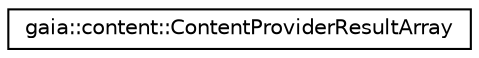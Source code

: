 digraph G
{
  edge [fontname="Helvetica",fontsize="10",labelfontname="Helvetica",labelfontsize="10"];
  node [fontname="Helvetica",fontsize="10",shape=record];
  rankdir=LR;
  Node1 [label="gaia::content::ContentProviderResultArray",height=0.2,width=0.4,color="black", fillcolor="white", style="filled",URL="$da/d7d/classgaia_1_1content_1_1_content_provider_result_array.html",tooltip="Array of ContentProviderResult you may just use it in gaia::core::ContentResolver#getCurrentSyncs."];
}
